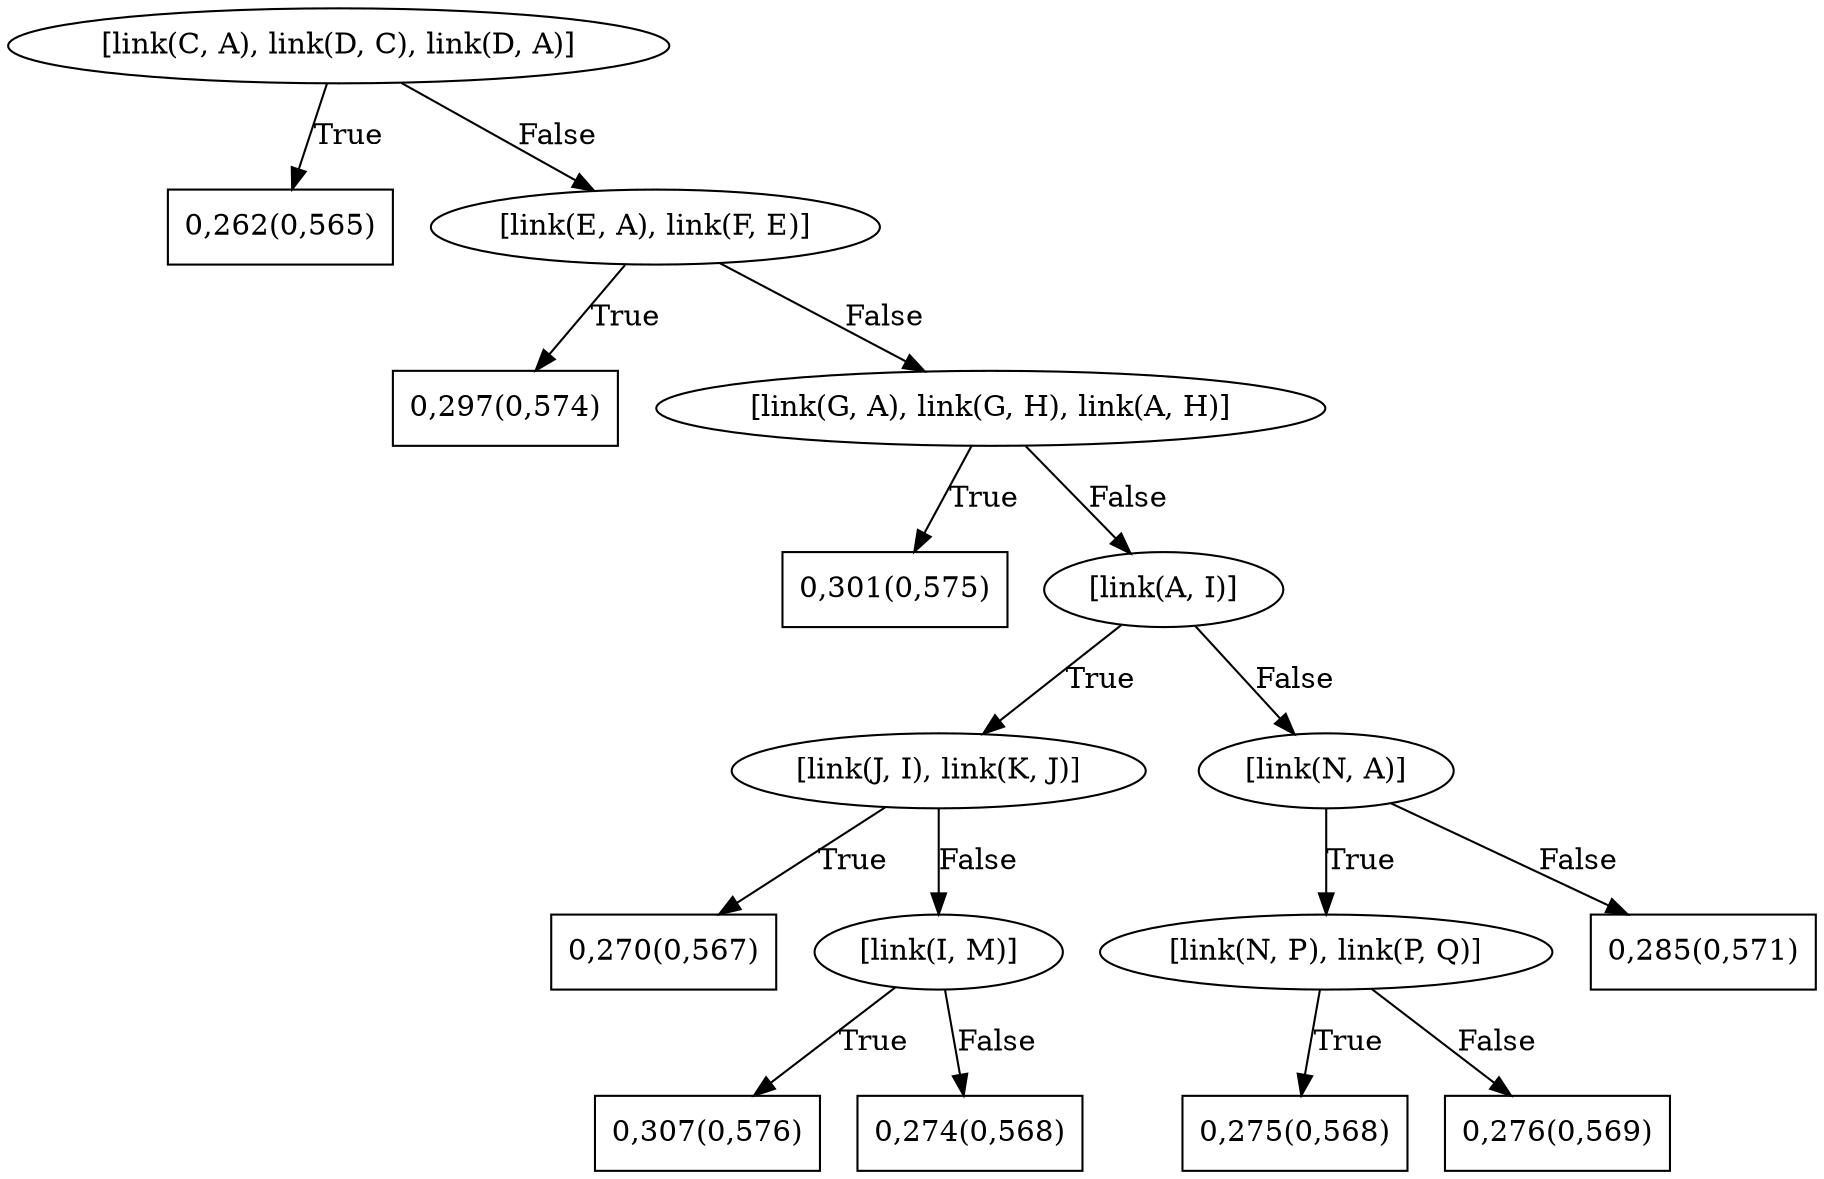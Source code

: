 digraph G{ 
1[label = "[link(C, A), link(D, C), link(D, A)]"];
1 -> 2[label="True"];
1 -> 3[label="False"];
2[shape = box,label = "0,262(0,565)"];
3[label = "[link(E, A), link(F, E)]"];
3 -> 4[label="True"];
3 -> 5[label="False"];
4[shape = box,label = "0,297(0,574)"];
5[label = "[link(G, A), link(G, H), link(A, H)]"];
5 -> 6[label="True"];
5 -> 7[label="False"];
6[shape = box,label = "0,301(0,575)"];
7[label = "[link(A, I)]"];
7 -> 8[label="True"];
7 -> 9[label="False"];
8[label = "[link(J, I), link(K, J)]"];
8 -> 10[label="True"];
8 -> 11[label="False"];
10[shape = box,label = "0,270(0,567)"];
11[label = "[link(I, M)]"];
11 -> 12[label="True"];
11 -> 13[label="False"];
12[shape = box,label = "0,307(0,576)"];
13[shape = box,label = "0,274(0,568)"];
9[label = "[link(N, A)]"];
9 -> 14[label="True"];
9 -> 15[label="False"];
14[label = "[link(N, P), link(P, Q)]"];
14 -> 16[label="True"];
14 -> 17[label="False"];
16[shape = box,label = "0,275(0,568)"];
17[shape = box,label = "0,276(0,569)"];
15[shape = box,label = "0,285(0,571)"];
}
